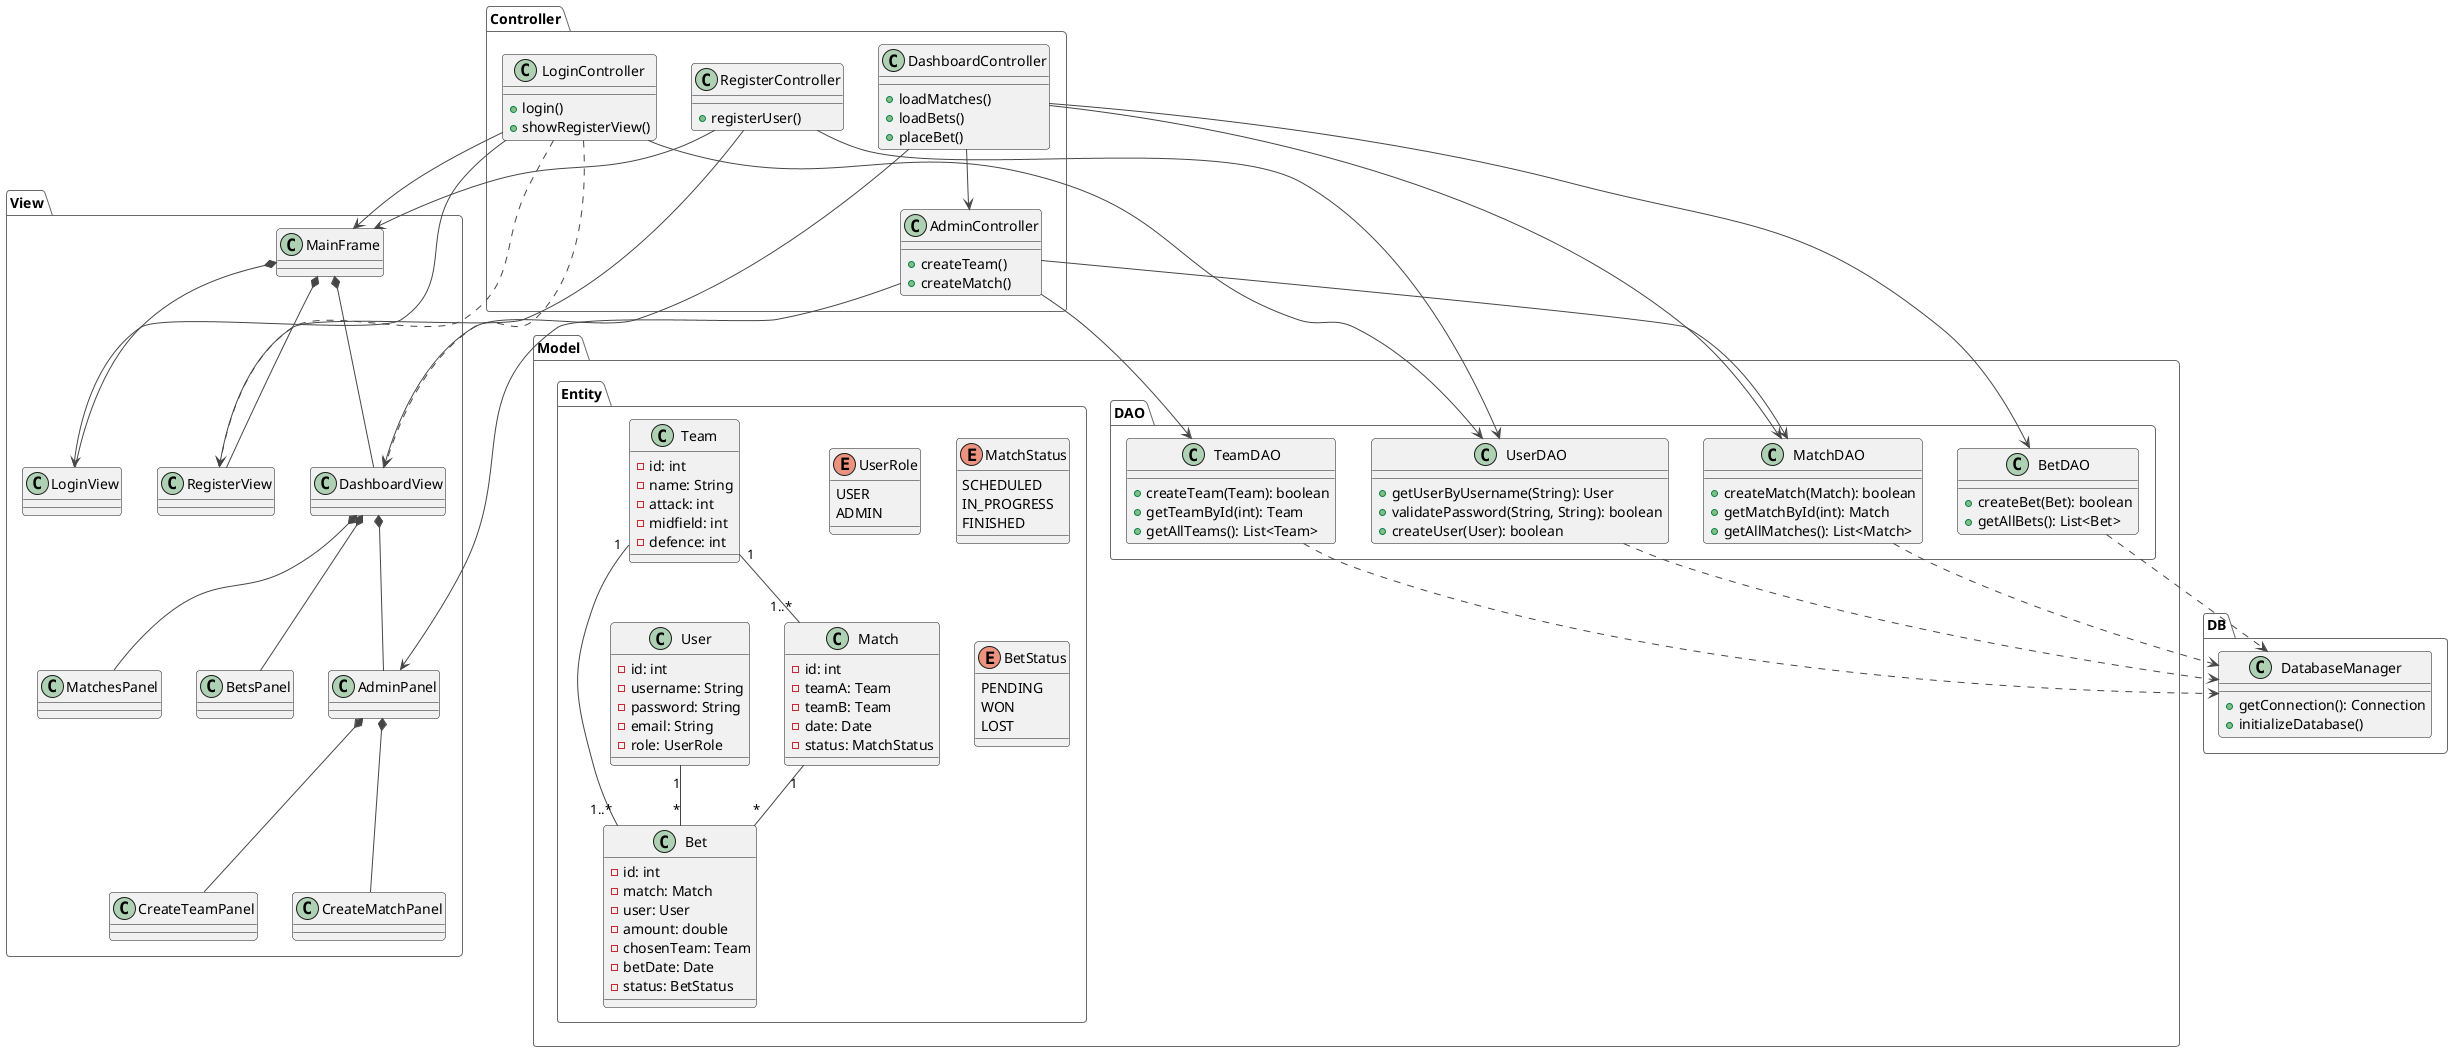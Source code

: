 @startuml classes_diagram

!theme vibrant

package "Model" {
    package "Entity" {
        class User {
            -id: int
            -username: String
            -password: String
            -email: String
            -role: UserRole
        }

        class Team {
            -id: int
            -name: String
            -attack: int
            -midfield: int
            -defence: int
        }

        class Match {
            -id: int
            -teamA: Team
            -teamB: Team
            -date: Date
            -status: MatchStatus
        }

        class Bet {
            -id: int
            -match: Match
            -user: User
            -amount: double
            -chosenTeam: Team
            -betDate: Date
            -status: BetStatus
        }

        enum UserRole {
            USER
            ADMIN
        }

        enum MatchStatus {
            SCHEDULED
            IN_PROGRESS
            FINISHED
        }

        enum BetStatus {
            PENDING
            WON
            LOST
        }
    }

    package "DAO" {
        class UserDAO {
            +getUserByUsername(String): User
            +validatePassword(String, String): boolean
            +createUser(User): boolean
        }

        class TeamDAO {
            +createTeam(Team): boolean
            +getTeamById(int): Team
            +getAllTeams(): List<Team>
        }

        class MatchDAO {
            +createMatch(Match): boolean
            +getMatchById(int): Match
            +getAllMatches(): List<Match>
        }

        class BetDAO {
            +createBet(Bet): boolean
            +getAllBets(): List<Bet>
        }
    }
}

package "View" {
    class MainFrame
    class LoginView
    class RegisterView
    class DashboardView
    class MatchesPanel
    class BetsPanel
    class AdminPanel
    class CreateTeamPanel
    class CreateMatchPanel
}

package "Controller" {
    class LoginController {
        +login()
        +showRegisterView()
    }

    class RegisterController {
        +registerUser()
    }

    class DashboardController {
        +loadMatches()
        +loadBets()
        +placeBet()
    }



    class AdminController {
        +createTeam()
        +createMatch()
    }
}

package "DB" {
    class DatabaseManager {
        +getConnection(): Connection
        +initializeDatabase()
    }
}

' Relationships
UserDAO ..> DatabaseManager
TeamDAO ..> DatabaseManager
MatchDAO ..> DatabaseManager
BetDAO ..> DatabaseManager

LoginController --> LoginView
LoginController --> UserDAO
LoginController --> MainFrame
LoginController ..> DashboardView
LoginController ..> RegisterView

RegisterController --> RegisterView
RegisterController --> UserDAO
RegisterController --> MainFrame

DashboardController --> DashboardView
DashboardController --> MatchDAO
DashboardController --> BetDAO
DashboardController --> AdminController

AdminController --> AdminPanel
AdminController --> TeamDAO
AdminController --> MatchDAO

MainFrame *-- LoginView
MainFrame *-- RegisterView
MainFrame *-- DashboardView

DashboardView *-- MatchesPanel
DashboardView *-- BetsPanel
DashboardView *-- AdminPanel

AdminPanel *-- CreateTeamPanel
AdminPanel *-- CreateMatchPanel

User "1" -- "*" Bet
Match "1" -- "*" Bet
Team "1" -- "1..*" Match
Team "1" -- "1..*" Bet

@enduml
